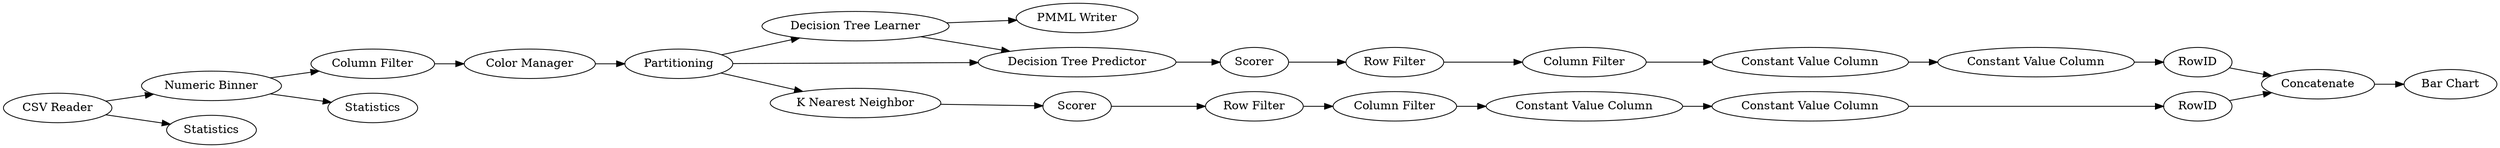 digraph {
	"-3681120080589929415_31" [label=Scorer]
	"-3681120080589929415_21" [label=Scorer]
	"-3681120080589929415_1" [label="CSV Reader"]
	"-3681120080589929415_4" [label="Numeric Binner"]
	"-8129161642135776112_303" [label="Row Filter"]
	"4770069021214270853_294" [label="Column Filter"]
	"4770069021214270853_32" [label="Row Filter"]
	"4770069021214270853_293" [label=RowID]
	"4770069021214270853_290" [label="Constant Value Column"]
	"-3681120080589929415_9" [label=Partitioning]
	"-3681120080589929415_22" [label="PMML Writer"]
	"-3681120080589929415_5" [label=Statistics]
	"-3681120080589929415_10" [label="Decision Tree Learner"]
	"-3681120080589929415_7" [label="Column Filter"]
	"-8129161642135776112_294" [label="Column Filter"]
	"-3681120080589929415_30" [label="K Nearest Neighbor"]
	"4770069021214270853_292" [label="Constant Value Column"]
	"-8129161642135776112_292" [label="Constant Value Column"]
	"-3681120080589929415_305" [label="Bar Chart"]
	"-3681120080589929415_8" [label="Color Manager"]
	"-8129161642135776112_293" [label=RowID]
	"-8129161642135776112_290" [label="Constant Value Column"]
	"-3681120080589929415_11" [label="Decision Tree Predictor"]
	"-3681120080589929415_300" [label=Concatenate]
	"-3681120080589929415_6" [label=Statistics]
	"-3681120080589929415_9" -> "-3681120080589929415_30"
	"-3681120080589929415_1" -> "-3681120080589929415_4"
	"-3681120080589929415_8" -> "-3681120080589929415_9"
	"-3681120080589929415_7" -> "-3681120080589929415_8"
	"-8129161642135776112_292" -> "-8129161642135776112_293"
	"-3681120080589929415_31" -> "-8129161642135776112_303"
	"-8129161642135776112_294" -> "-8129161642135776112_290"
	"4770069021214270853_293" -> "-3681120080589929415_300"
	"-3681120080589929415_4" -> "-3681120080589929415_7"
	"-3681120080589929415_1" -> "-3681120080589929415_5"
	"-3681120080589929415_10" -> "-3681120080589929415_22"
	"-3681120080589929415_9" -> "-3681120080589929415_10"
	"4770069021214270853_32" -> "4770069021214270853_294"
	"-3681120080589929415_10" -> "-3681120080589929415_11"
	"-8129161642135776112_303" -> "-8129161642135776112_294"
	"-3681120080589929415_9" -> "-3681120080589929415_11"
	"4770069021214270853_290" -> "4770069021214270853_292"
	"-3681120080589929415_4" -> "-3681120080589929415_6"
	"-3681120080589929415_21" -> "4770069021214270853_32"
	"-3681120080589929415_300" -> "-3681120080589929415_305"
	"4770069021214270853_292" -> "4770069021214270853_293"
	"-3681120080589929415_11" -> "-3681120080589929415_21"
	"-3681120080589929415_30" -> "-3681120080589929415_31"
	"4770069021214270853_294" -> "4770069021214270853_290"
	"-8129161642135776112_290" -> "-8129161642135776112_292"
	"-8129161642135776112_293" -> "-3681120080589929415_300"
	rankdir=LR
}
